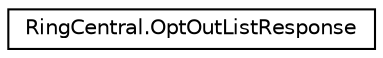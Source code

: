 digraph "Graphical Class Hierarchy"
{
 // LATEX_PDF_SIZE
  edge [fontname="Helvetica",fontsize="10",labelfontname="Helvetica",labelfontsize="10"];
  node [fontname="Helvetica",fontsize="10",shape=record];
  rankdir="LR";
  Node0 [label="RingCentral.OptOutListResponse",height=0.2,width=0.4,color="black", fillcolor="white", style="filled",URL="$classRingCentral_1_1OptOutListResponse.html",tooltip="The list of opt outs"];
}
